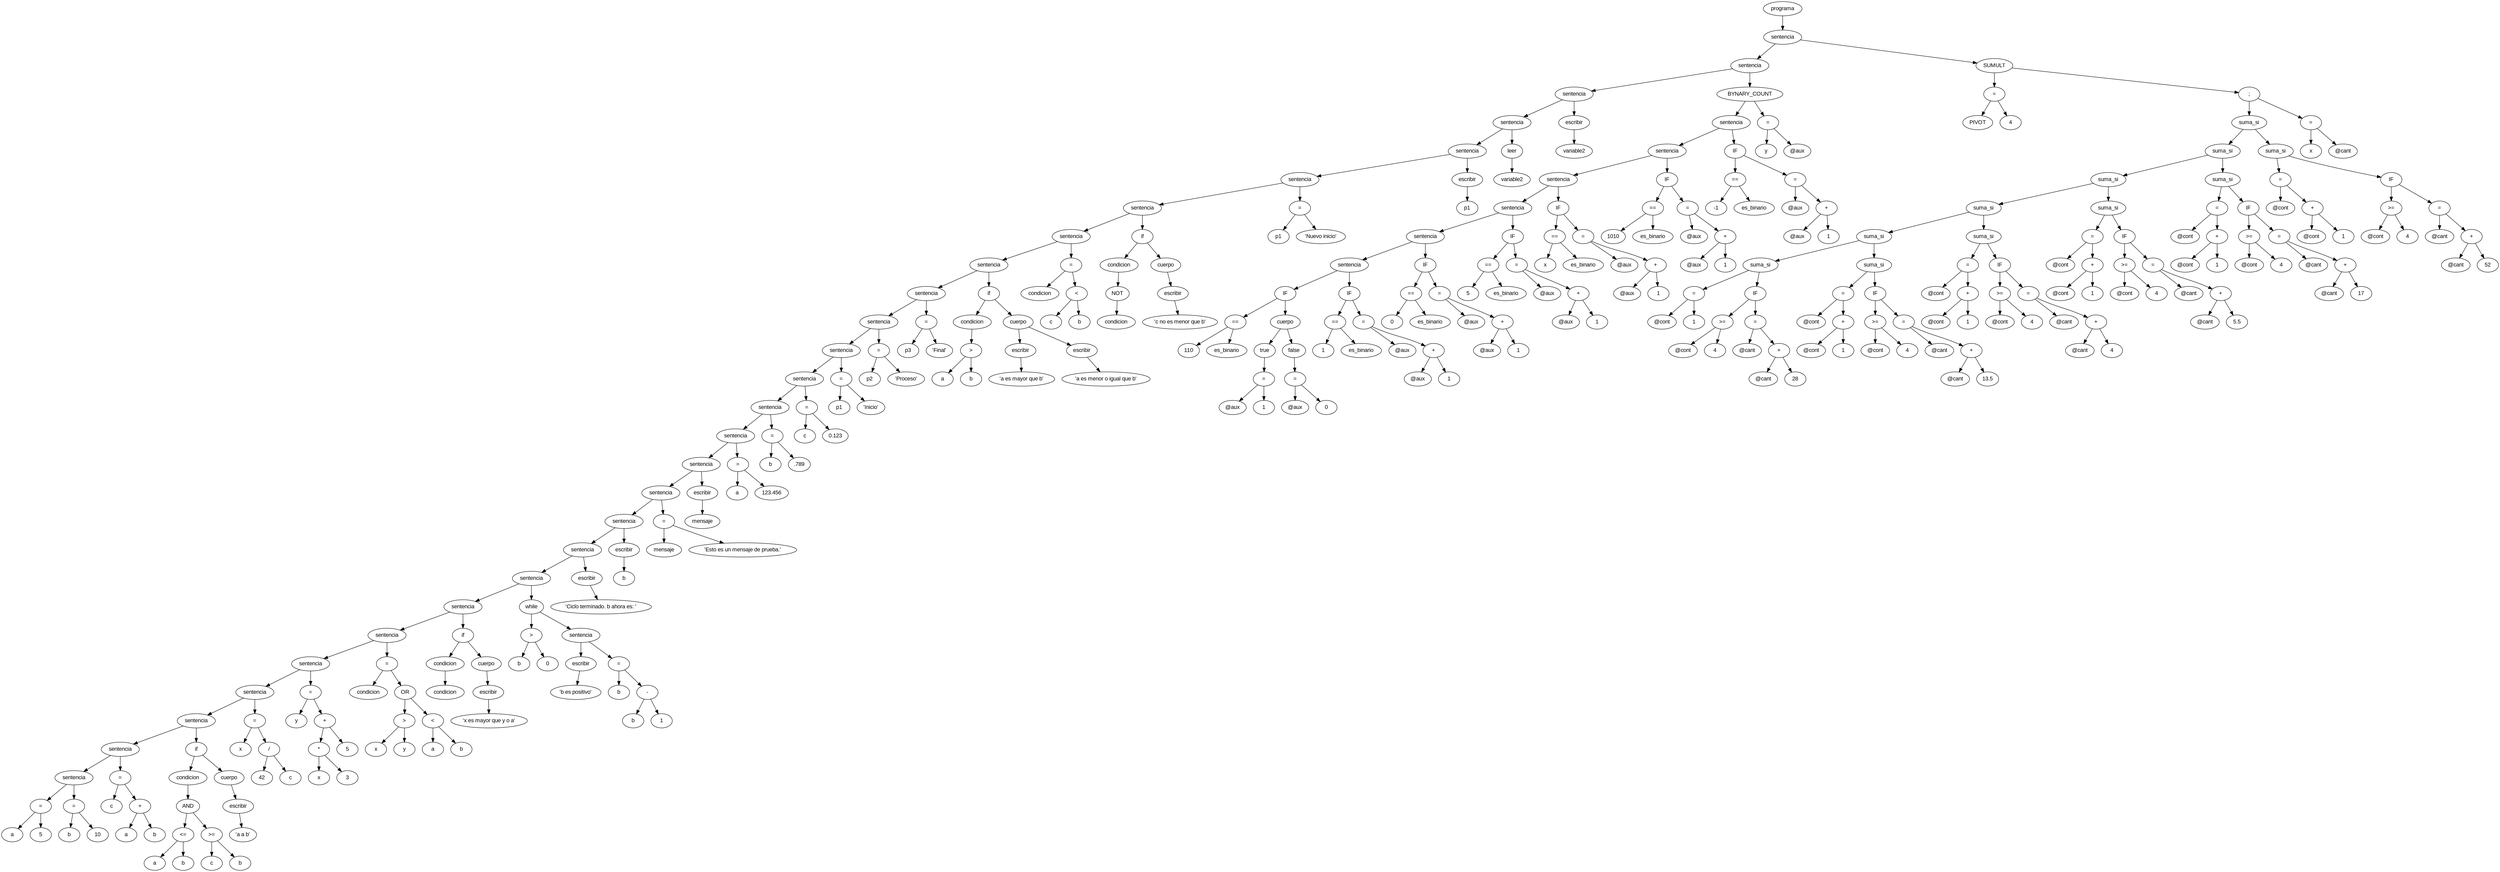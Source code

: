 digraph BST {
    node [fontname="Arial"];
id1 [label = "programa"];
id2 [label = "sentencia"];
id3 [label = "sentencia"];
id4 [label = "sentencia"];
id5 [label = "sentencia"];
id6 [label = "sentencia"];
id7 [label = "sentencia"];
id8 [label = "sentencia"];
id9 [label = "sentencia"];
id10 [label = "sentencia"];
id11 [label = "sentencia"];
id12 [label = "sentencia"];
id13 [label = "sentencia"];
id14 [label = "sentencia"];
id15 [label = "sentencia"];
id16 [label = "sentencia"];
id17 [label = "sentencia"];
id18 [label = "sentencia"];
id19 [label = "sentencia"];
id20 [label = "sentencia"];
id21 [label = "sentencia"];
id22 [label = "sentencia"];
id23 [label = "sentencia"];
id24 [label = "sentencia"];
id25 [label = "sentencia"];
id26 [label = "sentencia"];
id27 [label = "sentencia"];
id28 [label = "sentencia"];
id29 [label = "="];
id30 [label = "a"];
id29 -> id30 ;
id31 [label = "5"];
id29 -> id31 ;
id28 -> id29 ;
id32 [label = "="];
id33 [label = "b"];
id32 -> id33 ;
id34 [label = "10"];
id32 -> id34 ;
id28 -> id32 ;
id27 -> id28 ;
id35 [label = "="];
id36 [label = "c"];
id35 -> id36 ;
id37 [label = "+"];
id38 [label = "a"];
id37 -> id38 ;
id39 [label = "b"];
id37 -> id39 ;
id35 -> id37 ;
id27 -> id35 ;
id26 -> id27 ;
id40 [label = "if"];
id41 [label = "condicion"];
id42 [label = "AND"];
id43 [label = "<="];
id44 [label = "a"];
id43 -> id44 ;
id45 [label = "b"];
id43 -> id45 ;
id42 -> id43 ;
id46 [label = ">="];
id47 [label = "c"];
id46 -> id47 ;
id48 [label = "b"];
id46 -> id48 ;
id42 -> id46 ;
id41 -> id42 ;
id40 -> id41 ;
id49 [label = "cuerpo"];
id50 [label = "escribir"];
id51 [label = "'a a b'"];
id50 -> id51 ;
id49 -> id50 ;
id40 -> id49 ;
id26 -> id40 ;
id25 -> id26 ;
id52 [label = "="];
id53 [label = "x"];
id52 -> id53 ;
id54 [label = "/"];
id55 [label = "42"];
id54 -> id55 ;
id56 [label = "c"];
id54 -> id56 ;
id52 -> id54 ;
id25 -> id52 ;
id24 -> id25 ;
id57 [label = "="];
id58 [label = "y"];
id57 -> id58 ;
id59 [label = "+"];
id60 [label = "*"];
id61 [label = "x"];
id60 -> id61 ;
id62 [label = "3"];
id60 -> id62 ;
id59 -> id60 ;
id63 [label = "5"];
id59 -> id63 ;
id57 -> id59 ;
id24 -> id57 ;
id23 -> id24 ;
id64 [label = "="];
id65 [label = "condicion"];
id64 -> id65 ;
id66 [label = "OR"];
id67 [label = ">"];
id68 [label = "x"];
id67 -> id68 ;
id69 [label = "y"];
id67 -> id69 ;
id66 -> id67 ;
id70 [label = "<"];
id71 [label = "a"];
id70 -> id71 ;
id72 [label = "b"];
id70 -> id72 ;
id66 -> id70 ;
id64 -> id66 ;
id23 -> id64 ;
id22 -> id23 ;
id73 [label = "if"];
id74 [label = "condicion"];
id75 [label = "condicion"];
id74 -> id75 ;
id73 -> id74 ;
id76 [label = "cuerpo"];
id77 [label = "escribir"];
id78 [label = "'x es mayor que y o a'"];
id77 -> id78 ;
id76 -> id77 ;
id73 -> id76 ;
id22 -> id73 ;
id21 -> id22 ;
id79 [label = "while"];
id80 [label = ">"];
id81 [label = "b"];
id80 -> id81 ;
id82 [label = "0"];
id80 -> id82 ;
id79 -> id80 ;
id83 [label = "sentencia"];
id84 [label = "escribir"];
id85 [label = "'b es positivo'"];
id84 -> id85 ;
id83 -> id84 ;
id86 [label = "="];
id87 [label = "b"];
id86 -> id87 ;
id88 [label = "-"];
id89 [label = "b"];
id88 -> id89 ;
id90 [label = "1"];
id88 -> id90 ;
id86 -> id88 ;
id83 -> id86 ;
id79 -> id83 ;
id21 -> id79 ;
id20 -> id21 ;
id91 [label = "escribir"];
id92 [label = "'Ciclo terminado. b ahora es: '"];
id91 -> id92 ;
id20 -> id91 ;
id19 -> id20 ;
id93 [label = "escribir"];
id94 [label = "b"];
id93 -> id94 ;
id19 -> id93 ;
id18 -> id19 ;
id95 [label = "="];
id96 [label = "mensaje"];
id95 -> id96 ;
id97 [label = "'Esto es un mensaje de prueba.'"];
id95 -> id97 ;
id18 -> id95 ;
id17 -> id18 ;
id98 [label = "escribir"];
id99 [label = "mensaje"];
id98 -> id99 ;
id17 -> id98 ;
id16 -> id17 ;
id100 [label = "="];
id101 [label = "a"];
id100 -> id101 ;
id102 [label = "123.456"];
id100 -> id102 ;
id16 -> id100 ;
id15 -> id16 ;
id103 [label = "="];
id104 [label = "b"];
id103 -> id104 ;
id105 [label = ".789"];
id103 -> id105 ;
id15 -> id103 ;
id14 -> id15 ;
id106 [label = "="];
id107 [label = "c"];
id106 -> id107 ;
id108 [label = "0.123"];
id106 -> id108 ;
id14 -> id106 ;
id13 -> id14 ;
id109 [label = "="];
id110 [label = "p1"];
id109 -> id110 ;
id111 [label = "'Inicio'"];
id109 -> id111 ;
id13 -> id109 ;
id12 -> id13 ;
id112 [label = "="];
id113 [label = "p2"];
id112 -> id113 ;
id114 [label = "'Proceso'"];
id112 -> id114 ;
id12 -> id112 ;
id11 -> id12 ;
id115 [label = "="];
id116 [label = "p3"];
id115 -> id116 ;
id117 [label = "'Final'"];
id115 -> id117 ;
id11 -> id115 ;
id10 -> id11 ;
id118 [label = "if"];
id119 [label = "condicion"];
id120 [label = ">"];
id121 [label = "a"];
id120 -> id121 ;
id122 [label = "b"];
id120 -> id122 ;
id119 -> id120 ;
id118 -> id119 ;
id123 [label = "cuerpo"];
id124 [label = "escribir"];
id125 [label = "'a es mayor que b'"];
id124 -> id125 ;
id123 -> id124 ;
id126 [label = "escribir"];
id127 [label = "'a es menor o igual que b'"];
id126 -> id127 ;
id123 -> id126 ;
id118 -> id123 ;
id10 -> id118 ;
id9 -> id10 ;
id128 [label = "="];
id129 [label = "condicion"];
id128 -> id129 ;
id130 [label = "<"];
id131 [label = "c"];
id130 -> id131 ;
id132 [label = "b"];
id130 -> id132 ;
id128 -> id130 ;
id9 -> id128 ;
id8 -> id9 ;
id133 [label = "if"];
id134 [label = "condicion"];
id135 [label = "NOT"];
id136 [label = "condicion"];
id135 -> id136 ;
id134 -> id135 ;
id133 -> id134 ;
id137 [label = "cuerpo"];
id138 [label = "escribir"];
id139 [label = "'c no es menor que b'"];
id138 -> id139 ;
id137 -> id138 ;
id133 -> id137 ;
id8 -> id133 ;
id7 -> id8 ;
id140 [label = "="];
id141 [label = "p1"];
id140 -> id141 ;
id142 [label = "'Nuevo inicio'"];
id140 -> id142 ;
id7 -> id140 ;
id6 -> id7 ;
id143 [label = "escribir"];
id144 [label = "p1"];
id143 -> id144 ;
id6 -> id143 ;
id5 -> id6 ;
id145 [label = "leer"];
id146 [label = "variable2"];
id145 -> id146 ;
id5 -> id145 ;
id4 -> id5 ;
id147 [label = "escribir"];
id148 [label = "variable2"];
id147 -> id148 ;
id4 -> id147 ;
id3 -> id4 ;
id149 [label = "BYNARY_COUNT"];
id150 [label = "sentencia"];
id151 [label = "sentencia"];
id152 [label = "sentencia"];
id153 [label = "sentencia"];
id154 [label = "sentencia"];
id155 [label = "sentencia"];
id156 [label = "IF"];
id157 [label = "=="];
id158 [label = "110"];
id157 -> id158 ;
id159 [label = "es_binario"];
id157 -> id159 ;
id156 -> id157 ;
id160 [label = "cuerpo"];
id161 [label = "true"];
id162 [label = "="];
id163 [label = "@aux"];
id162 -> id163 ;
id164 [label = "1"];
id162 -> id164 ;
id161 -> id162 ;
id160 -> id161 ;
id165 [label = "false"];
id166 [label = "="];
id167 [label = "@aux"];
id166 -> id167 ;
id168 [label = "0"];
id166 -> id168 ;
id165 -> id166 ;
id160 -> id165 ;
id156 -> id160 ;
id155 -> id156 ;
id169 [label = "IF"];
id170 [label = "=="];
id171 [label = "1"];
id170 -> id171 ;
id172 [label = "es_binario"];
id170 -> id172 ;
id169 -> id170 ;
id173 [label = "="];
id174 [label = "@aux"];
id173 -> id174 ;
id175 [label = "+"];
id176 [label = "@aux"];
id175 -> id176 ;
id177 [label = "1"];
id175 -> id177 ;
id173 -> id175 ;
id169 -> id173 ;
id155 -> id169 ;
id154 -> id155 ;
id178 [label = "IF"];
id179 [label = "=="];
id180 [label = "0"];
id179 -> id180 ;
id181 [label = "es_binario"];
id179 -> id181 ;
id178 -> id179 ;
id182 [label = "="];
id183 [label = "@aux"];
id182 -> id183 ;
id184 [label = "+"];
id185 [label = "@aux"];
id184 -> id185 ;
id186 [label = "1"];
id184 -> id186 ;
id182 -> id184 ;
id178 -> id182 ;
id154 -> id178 ;
id153 -> id154 ;
id187 [label = "IF"];
id188 [label = "=="];
id189 [label = "5"];
id188 -> id189 ;
id190 [label = "es_binario"];
id188 -> id190 ;
id187 -> id188 ;
id191 [label = "="];
id192 [label = "@aux"];
id191 -> id192 ;
id193 [label = "+"];
id194 [label = "@aux"];
id193 -> id194 ;
id195 [label = "1"];
id193 -> id195 ;
id191 -> id193 ;
id187 -> id191 ;
id153 -> id187 ;
id152 -> id153 ;
id196 [label = "IF"];
id197 [label = "=="];
id198 [label = "x"];
id197 -> id198 ;
id199 [label = "es_binario"];
id197 -> id199 ;
id196 -> id197 ;
id200 [label = "="];
id201 [label = "@aux"];
id200 -> id201 ;
id202 [label = "+"];
id203 [label = "@aux"];
id202 -> id203 ;
id204 [label = "1"];
id202 -> id204 ;
id200 -> id202 ;
id196 -> id200 ;
id152 -> id196 ;
id151 -> id152 ;
id205 [label = "IF"];
id206 [label = "=="];
id207 [label = "1010"];
id206 -> id207 ;
id208 [label = "es_binario"];
id206 -> id208 ;
id205 -> id206 ;
id209 [label = "="];
id210 [label = "@aux"];
id209 -> id210 ;
id211 [label = "+"];
id212 [label = "@aux"];
id211 -> id212 ;
id213 [label = "1"];
id211 -> id213 ;
id209 -> id211 ;
id205 -> id209 ;
id151 -> id205 ;
id150 -> id151 ;
id214 [label = "IF"];
id215 [label = "=="];
id216 [label = "-1"];
id215 -> id216 ;
id217 [label = "es_binario"];
id215 -> id217 ;
id214 -> id215 ;
id218 [label = "="];
id219 [label = "@aux"];
id218 -> id219 ;
id220 [label = "+"];
id221 [label = "@aux"];
id220 -> id221 ;
id222 [label = "1"];
id220 -> id222 ;
id218 -> id220 ;
id214 -> id218 ;
id150 -> id214 ;
id149 -> id150 ;
id223 [label = "="];
id224 [label = "y"];
id223 -> id224 ;
id225 [label = "@aux"];
id223 -> id225 ;
id149 -> id223 ;
id3 -> id149 ;
id2 -> id3 ;
id226 [label = "SUMULT"];
id227 [label = "="];
id228 [label = "PIVOT"];
id227 -> id228 ;
id229 [label = "4"];
id227 -> id229 ;
id226 -> id227 ;
id230 [label = ";"];
id231 [label = "suma_si"];
id232 [label = "suma_si"];
id233 [label = "suma_si"];
id234 [label = "suma_si"];
id235 [label = "suma_si"];
id236 [label = "suma_si"];
id237 [label = "="];
id238 [label = "@cont"];
id237 -> id238 ;
id239 [label = "1"];
id237 -> id239 ;
id236 -> id237 ;
id240 [label = "IF"];
id241 [label = ">="];
id242 [label = "@cont"];
id241 -> id242 ;
id243 [label = "4"];
id241 -> id243 ;
id240 -> id241 ;
id244 [label = "="];
id245 [label = "@cant"];
id244 -> id245 ;
id246 [label = "+"];
id247 [label = "@cant"];
id246 -> id247 ;
id248 [label = "28"];
id246 -> id248 ;
id244 -> id246 ;
id240 -> id244 ;
id236 -> id240 ;
id235 -> id236 ;
id249 [label = "suma_si"];
id250 [label = "="];
id251 [label = "@cont"];
id250 -> id251 ;
id252 [label = "+"];
id253 [label = "@cont"];
id252 -> id253 ;
id254 [label = "1"];
id252 -> id254 ;
id250 -> id252 ;
id249 -> id250 ;
id255 [label = "IF"];
id256 [label = ">="];
id257 [label = "@cont"];
id256 -> id257 ;
id258 [label = "4"];
id256 -> id258 ;
id255 -> id256 ;
id259 [label = "="];
id260 [label = "@cant"];
id259 -> id260 ;
id261 [label = "+"];
id262 [label = "@cant"];
id261 -> id262 ;
id263 [label = "13.5"];
id261 -> id263 ;
id259 -> id261 ;
id255 -> id259 ;
id249 -> id255 ;
id235 -> id249 ;
id234 -> id235 ;
id264 [label = "suma_si"];
id265 [label = "="];
id266 [label = "@cont"];
id265 -> id266 ;
id267 [label = "+"];
id268 [label = "@cont"];
id267 -> id268 ;
id269 [label = "1"];
id267 -> id269 ;
id265 -> id267 ;
id264 -> id265 ;
id270 [label = "IF"];
id271 [label = ">="];
id272 [label = "@cont"];
id271 -> id272 ;
id273 [label = "4"];
id271 -> id273 ;
id270 -> id271 ;
id274 [label = "="];
id275 [label = "@cant"];
id274 -> id275 ;
id276 [label = "+"];
id277 [label = "@cant"];
id276 -> id277 ;
id278 [label = "4"];
id276 -> id278 ;
id274 -> id276 ;
id270 -> id274 ;
id264 -> id270 ;
id234 -> id264 ;
id233 -> id234 ;
id279 [label = "suma_si"];
id280 [label = "="];
id281 [label = "@cont"];
id280 -> id281 ;
id282 [label = "+"];
id283 [label = "@cont"];
id282 -> id283 ;
id284 [label = "1"];
id282 -> id284 ;
id280 -> id282 ;
id279 -> id280 ;
id285 [label = "IF"];
id286 [label = ">="];
id287 [label = "@cont"];
id286 -> id287 ;
id288 [label = "4"];
id286 -> id288 ;
id285 -> id286 ;
id289 [label = "="];
id290 [label = "@cant"];
id289 -> id290 ;
id291 [label = "+"];
id292 [label = "@cant"];
id291 -> id292 ;
id293 [label = "5.5"];
id291 -> id293 ;
id289 -> id291 ;
id285 -> id289 ;
id279 -> id285 ;
id233 -> id279 ;
id232 -> id233 ;
id294 [label = "suma_si"];
id295 [label = "="];
id296 [label = "@cont"];
id295 -> id296 ;
id297 [label = "+"];
id298 [label = "@cont"];
id297 -> id298 ;
id299 [label = "1"];
id297 -> id299 ;
id295 -> id297 ;
id294 -> id295 ;
id300 [label = "IF"];
id301 [label = ">="];
id302 [label = "@cont"];
id301 -> id302 ;
id303 [label = "4"];
id301 -> id303 ;
id300 -> id301 ;
id304 [label = "="];
id305 [label = "@cant"];
id304 -> id305 ;
id306 [label = "+"];
id307 [label = "@cant"];
id306 -> id307 ;
id308 [label = "17"];
id306 -> id308 ;
id304 -> id306 ;
id300 -> id304 ;
id294 -> id300 ;
id232 -> id294 ;
id231 -> id232 ;
id309 [label = "suma_si"];
id310 [label = "="];
id311 [label = "@cont"];
id310 -> id311 ;
id312 [label = "+"];
id313 [label = "@cont"];
id312 -> id313 ;
id314 [label = "1"];
id312 -> id314 ;
id310 -> id312 ;
id309 -> id310 ;
id315 [label = "IF"];
id316 [label = ">="];
id317 [label = "@cont"];
id316 -> id317 ;
id318 [label = "4"];
id316 -> id318 ;
id315 -> id316 ;
id319 [label = "="];
id320 [label = "@cant"];
id319 -> id320 ;
id321 [label = "+"];
id322 [label = "@cant"];
id321 -> id322 ;
id323 [label = "52"];
id321 -> id323 ;
id319 -> id321 ;
id315 -> id319 ;
id309 -> id315 ;
id231 -> id309 ;
id230 -> id231 ;
id324 [label = "="];
id325 [label = "x"];
id324 -> id325 ;
id326 [label = "@cant"];
id324 -> id326 ;
id230 -> id324 ;
id226 -> id230 ;
id2 -> id226 ;
id1 -> id2 ;
}
